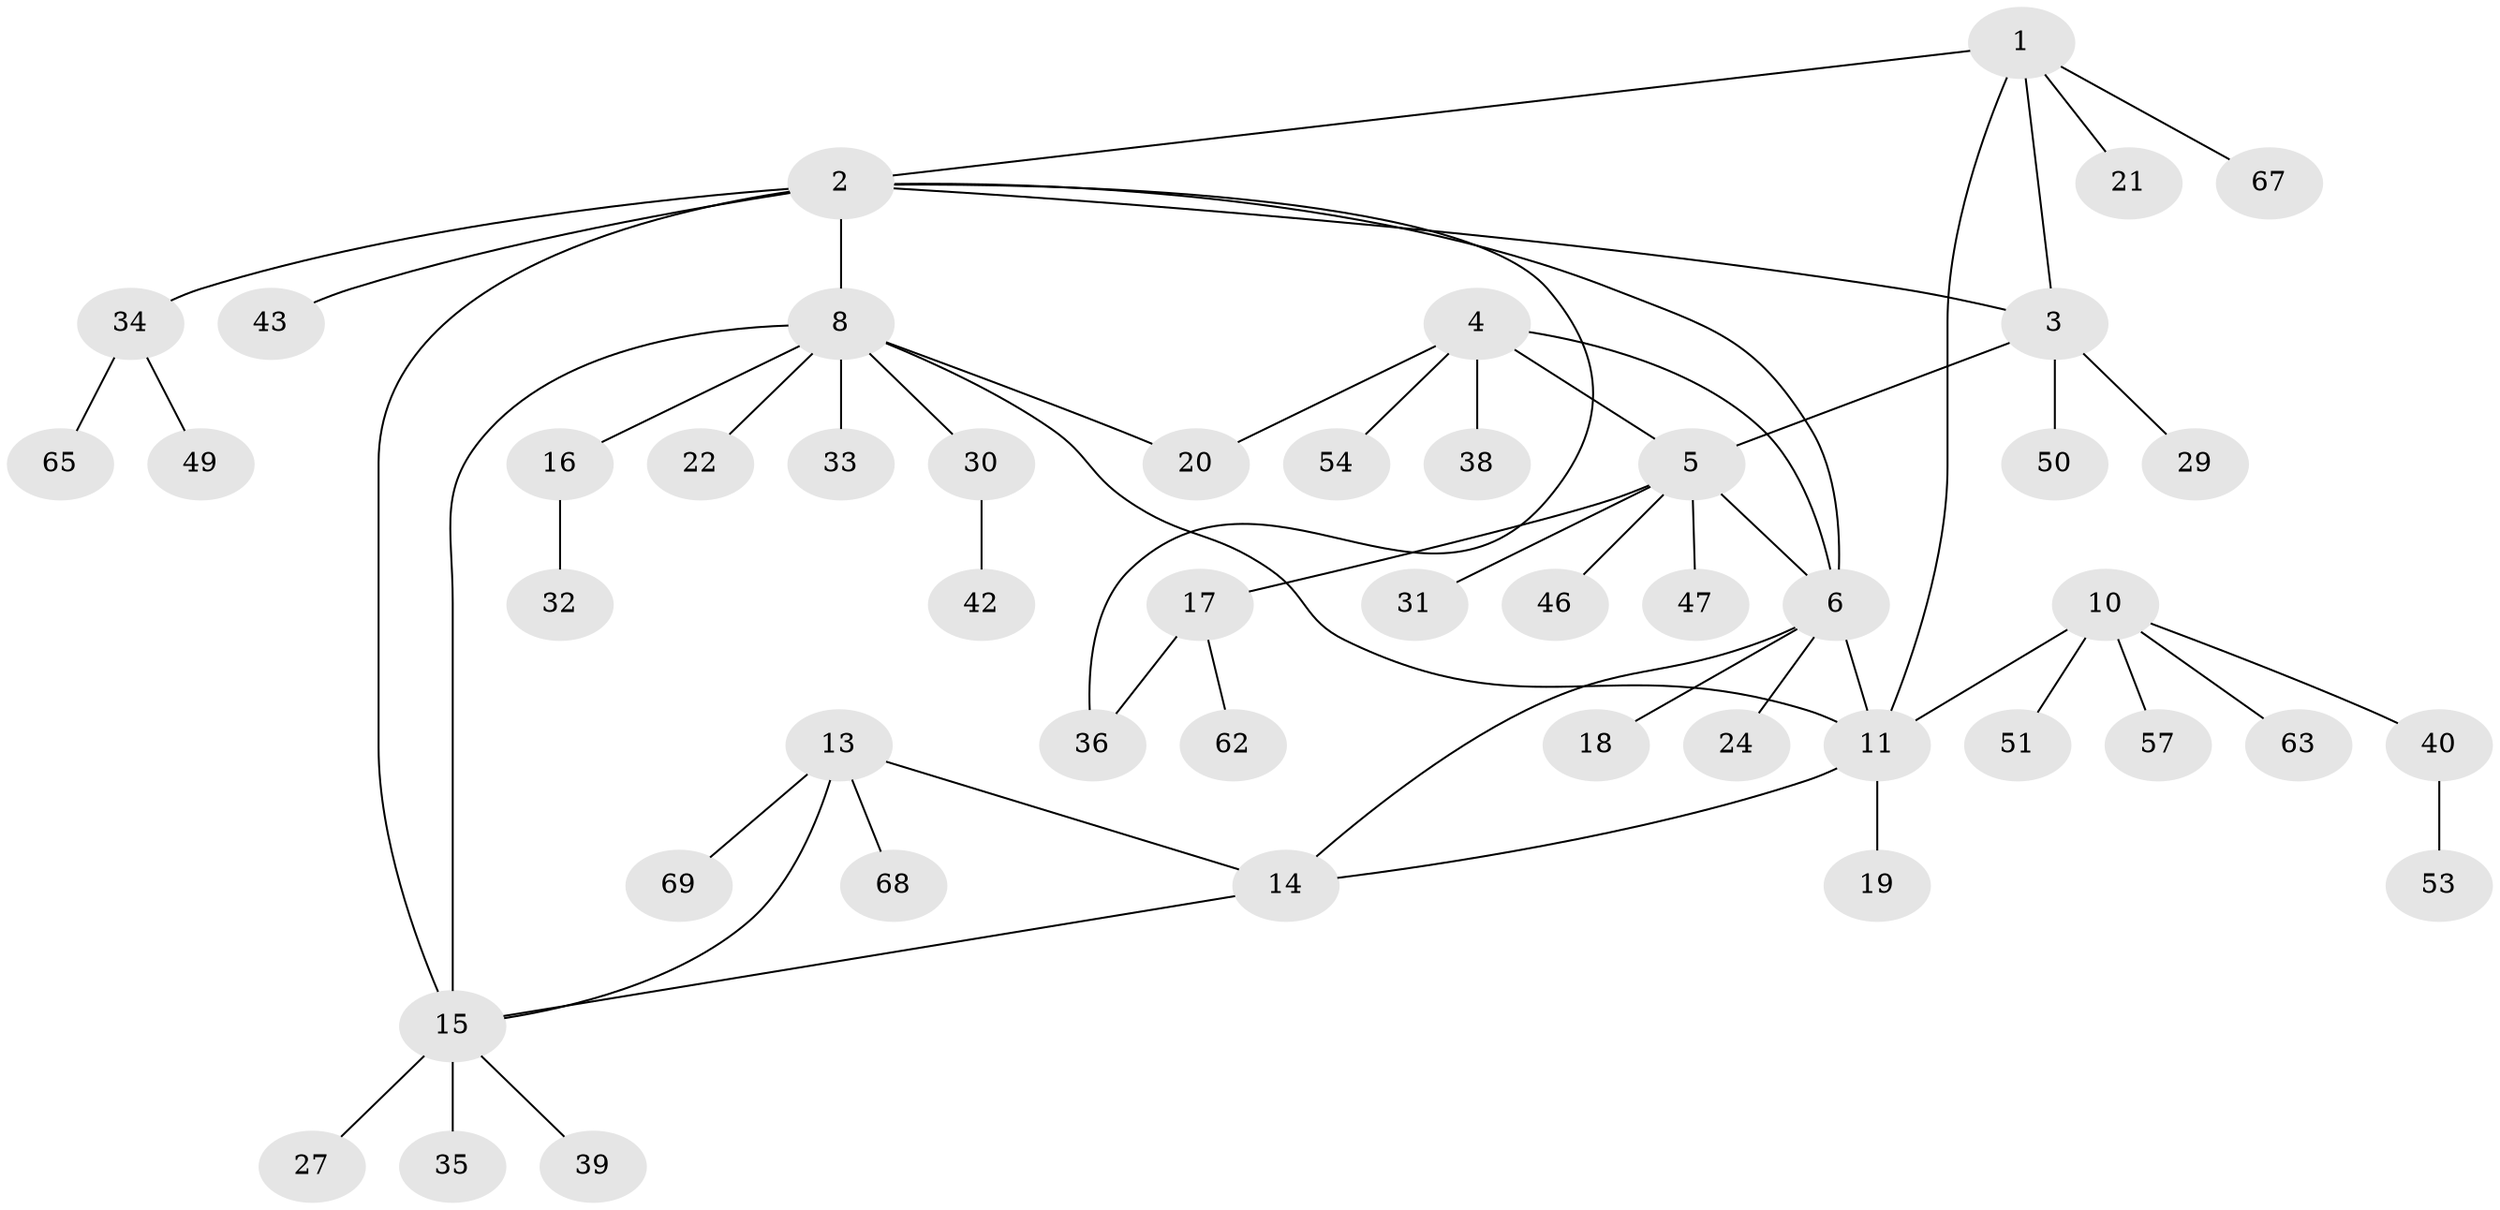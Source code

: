 // Generated by graph-tools (version 1.1) at 2025/24/03/03/25 07:24:14]
// undirected, 48 vertices, 58 edges
graph export_dot {
graph [start="1"]
  node [color=gray90,style=filled];
  1 [super="+37"];
  2 [super="+7"];
  3 [super="+28"];
  4 [super="+44"];
  5 [super="+25"];
  6 [super="+41"];
  8 [super="+9"];
  10 [super="+61"];
  11 [super="+12"];
  13 [super="+26"];
  14;
  15 [super="+23"];
  16 [super="+59"];
  17 [super="+58"];
  18 [super="+56"];
  19 [super="+64"];
  20;
  21 [super="+52"];
  22;
  24;
  27;
  29;
  30 [super="+55"];
  31 [super="+60"];
  32;
  33;
  34 [super="+45"];
  35 [super="+66"];
  36;
  38;
  39;
  40 [super="+48"];
  42;
  43;
  46;
  47;
  49;
  50;
  51;
  53;
  54;
  57;
  62;
  63;
  65;
  67;
  68;
  69;
  1 -- 2;
  1 -- 3;
  1 -- 11;
  1 -- 21;
  1 -- 67;
  2 -- 3;
  2 -- 15 [weight=2];
  2 -- 34;
  2 -- 36;
  2 -- 6;
  2 -- 8 [weight=2];
  2 -- 43;
  3 -- 5;
  3 -- 50;
  3 -- 29;
  4 -- 5;
  4 -- 6;
  4 -- 20;
  4 -- 38;
  4 -- 54;
  5 -- 6;
  5 -- 17;
  5 -- 31;
  5 -- 46;
  5 -- 47;
  6 -- 14;
  6 -- 18;
  6 -- 24;
  6 -- 11;
  8 -- 20;
  8 -- 30;
  8 -- 33;
  8 -- 11;
  8 -- 15;
  8 -- 16;
  8 -- 22;
  10 -- 11 [weight=2];
  10 -- 40;
  10 -- 51;
  10 -- 57;
  10 -- 63;
  11 -- 14;
  11 -- 19;
  13 -- 14;
  13 -- 15;
  13 -- 69;
  13 -- 68;
  14 -- 15;
  15 -- 27;
  15 -- 39;
  15 -- 35;
  16 -- 32;
  17 -- 36;
  17 -- 62;
  30 -- 42;
  34 -- 49;
  34 -- 65;
  40 -- 53;
}
